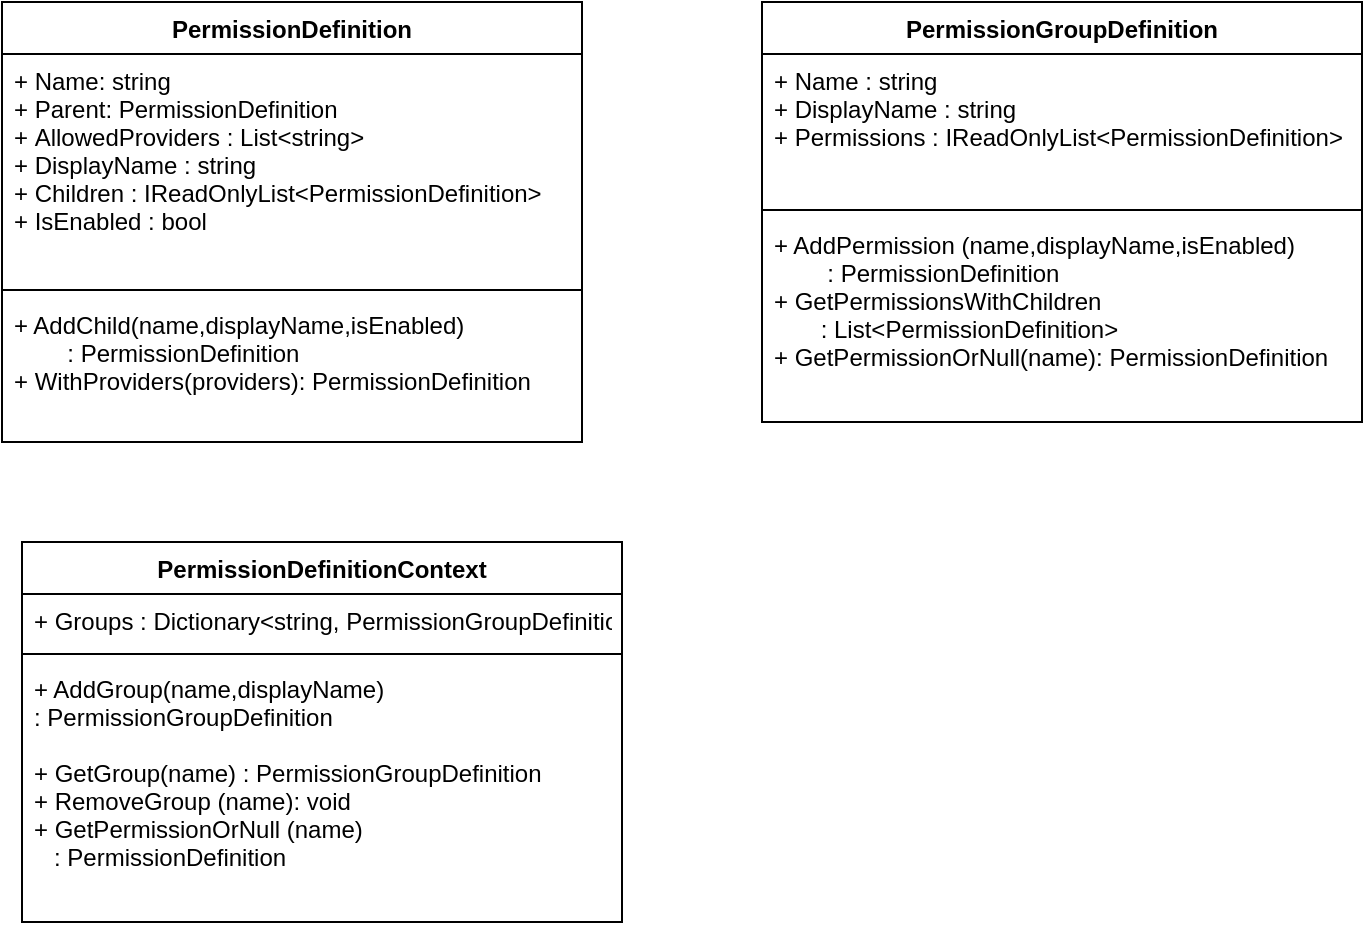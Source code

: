 <mxfile version="17.4.2" type="github">
  <diagram id="p1kzzEzqoxH6aWZURSkT" name="第 1 页">
    <mxGraphModel dx="981" dy="548" grid="1" gridSize="10" guides="1" tooltips="1" connect="1" arrows="1" fold="1" page="1" pageScale="1" pageWidth="827" pageHeight="1169" math="0" shadow="0">
      <root>
        <mxCell id="0" />
        <mxCell id="1" parent="0" />
        <mxCell id="P4v0LCrM2_imBFyUt1ek-5" value="PermissionDefinition" style="swimlane;fontStyle=1;align=center;verticalAlign=top;childLayout=stackLayout;horizontal=1;startSize=26;horizontalStack=0;resizeParent=1;resizeParentMax=0;resizeLast=0;collapsible=1;marginBottom=0;" parent="1" vertex="1">
          <mxGeometry x="120" y="60" width="290" height="220" as="geometry">
            <mxRectangle x="120" y="60" width="150" height="26" as="alternateBounds" />
          </mxGeometry>
        </mxCell>
        <mxCell id="P4v0LCrM2_imBFyUt1ek-6" value="+ Name: string&#xa;+ Parent: PermissionDefinition&#xa;+ AllowedProviders : List&lt;string&gt;&#xa;+ DisplayName : string&#xa;+ Children : IReadOnlyList&lt;PermissionDefinition&gt;&#xa;+ IsEnabled : bool" style="text;strokeColor=none;fillColor=none;align=left;verticalAlign=top;spacingLeft=4;spacingRight=4;overflow=hidden;rotatable=0;points=[[0,0.5],[1,0.5]];portConstraint=eastwest;" parent="P4v0LCrM2_imBFyUt1ek-5" vertex="1">
          <mxGeometry y="26" width="290" height="114" as="geometry" />
        </mxCell>
        <mxCell id="P4v0LCrM2_imBFyUt1ek-7" value="" style="line;strokeWidth=1;fillColor=none;align=left;verticalAlign=middle;spacingTop=-1;spacingLeft=3;spacingRight=3;rotatable=0;labelPosition=right;points=[];portConstraint=eastwest;" parent="P4v0LCrM2_imBFyUt1ek-5" vertex="1">
          <mxGeometry y="140" width="290" height="8" as="geometry" />
        </mxCell>
        <mxCell id="P4v0LCrM2_imBFyUt1ek-8" value="+ AddChild(name,displayName,isEnabled) &#xa;        : PermissionDefinition&#xa;+ WithProviders(providers): PermissionDefinition" style="text;strokeColor=none;fillColor=none;align=left;verticalAlign=top;spacingLeft=4;spacingRight=4;overflow=hidden;rotatable=0;points=[[0,0.5],[1,0.5]];portConstraint=eastwest;" parent="P4v0LCrM2_imBFyUt1ek-5" vertex="1">
          <mxGeometry y="148" width="290" height="72" as="geometry" />
        </mxCell>
        <mxCell id="P4v0LCrM2_imBFyUt1ek-22" value="PermissionGroupDefinition" style="swimlane;fontStyle=1;align=center;verticalAlign=top;childLayout=stackLayout;horizontal=1;startSize=26;horizontalStack=0;resizeParent=1;resizeParentMax=0;resizeLast=0;collapsible=1;marginBottom=0;" parent="1" vertex="1">
          <mxGeometry x="500" y="60" width="300" height="210" as="geometry" />
        </mxCell>
        <mxCell id="P4v0LCrM2_imBFyUt1ek-23" value="+ Name : string&#xa;+ DisplayName : string&#xa;+ Permissions : IReadOnlyList&lt;PermissionDefinition&gt;" style="text;strokeColor=none;fillColor=none;align=left;verticalAlign=top;spacingLeft=4;spacingRight=4;overflow=hidden;rotatable=0;points=[[0,0.5],[1,0.5]];portConstraint=eastwest;" parent="P4v0LCrM2_imBFyUt1ek-22" vertex="1">
          <mxGeometry y="26" width="300" height="74" as="geometry" />
        </mxCell>
        <mxCell id="P4v0LCrM2_imBFyUt1ek-24" value="" style="line;strokeWidth=1;fillColor=none;align=left;verticalAlign=middle;spacingTop=-1;spacingLeft=3;spacingRight=3;rotatable=0;labelPosition=right;points=[];portConstraint=eastwest;" parent="P4v0LCrM2_imBFyUt1ek-22" vertex="1">
          <mxGeometry y="100" width="300" height="8" as="geometry" />
        </mxCell>
        <mxCell id="P4v0LCrM2_imBFyUt1ek-25" value="+ AddPermission (name,displayName,isEnabled) &#xa;        : PermissionDefinition&#xa;+ GetPermissionsWithChildren &#xa;       : List&lt;PermissionDefinition&gt;&#xa;+ GetPermissionOrNull(name): PermissionDefinition " style="text;strokeColor=none;fillColor=none;align=left;verticalAlign=top;spacingLeft=4;spacingRight=4;overflow=hidden;rotatable=0;points=[[0,0.5],[1,0.5]];portConstraint=eastwest;" parent="P4v0LCrM2_imBFyUt1ek-22" vertex="1">
          <mxGeometry y="108" width="300" height="102" as="geometry" />
        </mxCell>
        <mxCell id="siMIq-LS6DCIV1Nf8jvO-5" value="PermissionDefinitionContext" style="swimlane;fontStyle=1;align=center;verticalAlign=top;childLayout=stackLayout;horizontal=1;startSize=26;horizontalStack=0;resizeParent=1;resizeParentMax=0;resizeLast=0;collapsible=1;marginBottom=0;fontColor=#000000;" vertex="1" parent="1">
          <mxGeometry x="130" y="330" width="300" height="190" as="geometry" />
        </mxCell>
        <mxCell id="siMIq-LS6DCIV1Nf8jvO-6" value="+ Groups : Dictionary&lt;string, PermissionGroupDefinition&gt;" style="text;strokeColor=none;fillColor=none;align=left;verticalAlign=top;spacingLeft=4;spacingRight=4;overflow=hidden;rotatable=0;points=[[0,0.5],[1,0.5]];portConstraint=eastwest;fontColor=#000000;" vertex="1" parent="siMIq-LS6DCIV1Nf8jvO-5">
          <mxGeometry y="26" width="300" height="26" as="geometry" />
        </mxCell>
        <mxCell id="siMIq-LS6DCIV1Nf8jvO-7" value="" style="line;strokeWidth=1;fillColor=none;align=left;verticalAlign=middle;spacingTop=-1;spacingLeft=3;spacingRight=3;rotatable=0;labelPosition=right;points=[];portConstraint=eastwest;fontColor=#000000;" vertex="1" parent="siMIq-LS6DCIV1Nf8jvO-5">
          <mxGeometry y="52" width="300" height="8" as="geometry" />
        </mxCell>
        <mxCell id="siMIq-LS6DCIV1Nf8jvO-8" value="+ AddGroup(name,displayName) &#xa;: PermissionGroupDefinition&#xa;&#xa;+ GetGroup(name) : PermissionGroupDefinition&#xa;+ RemoveGroup (name): void&#xa;+ GetPermissionOrNull (name)&#xa;   : PermissionDefinition&#xa;" style="text;strokeColor=none;fillColor=none;align=left;verticalAlign=top;spacingLeft=4;spacingRight=4;overflow=hidden;rotatable=0;points=[[0,0.5],[1,0.5]];portConstraint=eastwest;fontColor=#000000;" vertex="1" parent="siMIq-LS6DCIV1Nf8jvO-5">
          <mxGeometry y="60" width="300" height="130" as="geometry" />
        </mxCell>
      </root>
    </mxGraphModel>
  </diagram>
</mxfile>
